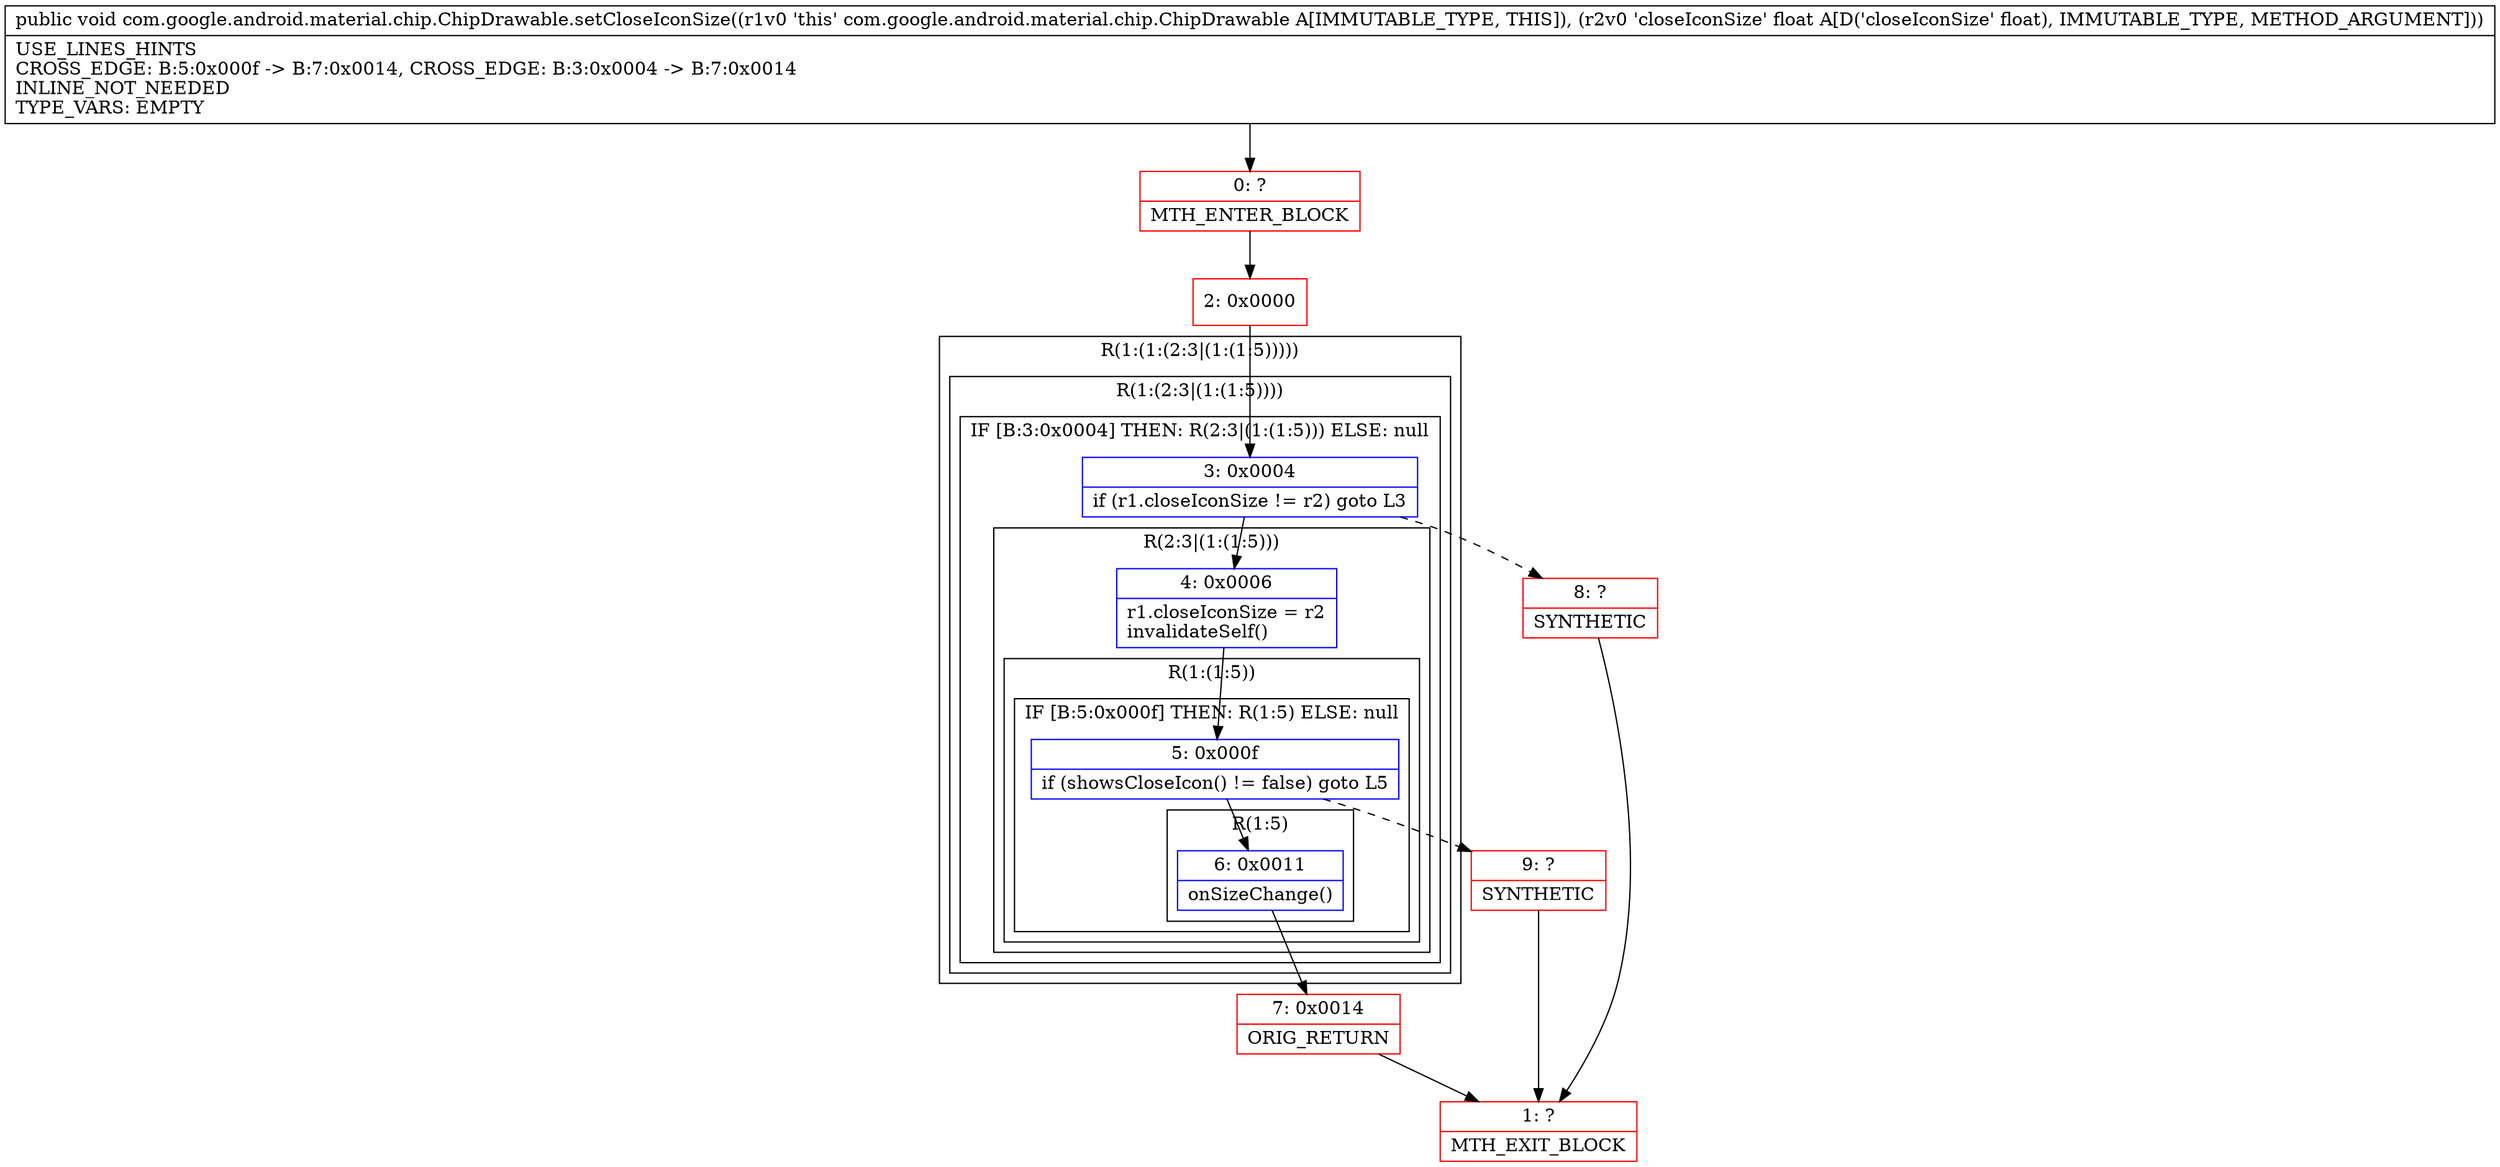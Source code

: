 digraph "CFG forcom.google.android.material.chip.ChipDrawable.setCloseIconSize(F)V" {
subgraph cluster_Region_676887260 {
label = "R(1:(1:(2:3|(1:(1:5)))))";
node [shape=record,color=blue];
subgraph cluster_Region_875658992 {
label = "R(1:(2:3|(1:(1:5))))";
node [shape=record,color=blue];
subgraph cluster_IfRegion_1112125681 {
label = "IF [B:3:0x0004] THEN: R(2:3|(1:(1:5))) ELSE: null";
node [shape=record,color=blue];
Node_3 [shape=record,label="{3\:\ 0x0004|if (r1.closeIconSize != r2) goto L3\l}"];
subgraph cluster_Region_1672779647 {
label = "R(2:3|(1:(1:5)))";
node [shape=record,color=blue];
Node_4 [shape=record,label="{4\:\ 0x0006|r1.closeIconSize = r2\linvalidateSelf()\l}"];
subgraph cluster_Region_147955535 {
label = "R(1:(1:5))";
node [shape=record,color=blue];
subgraph cluster_IfRegion_925410907 {
label = "IF [B:5:0x000f] THEN: R(1:5) ELSE: null";
node [shape=record,color=blue];
Node_5 [shape=record,label="{5\:\ 0x000f|if (showsCloseIcon() != false) goto L5\l}"];
subgraph cluster_Region_954816119 {
label = "R(1:5)";
node [shape=record,color=blue];
Node_6 [shape=record,label="{6\:\ 0x0011|onSizeChange()\l}"];
}
}
}
}
}
}
}
Node_0 [shape=record,color=red,label="{0\:\ ?|MTH_ENTER_BLOCK\l}"];
Node_2 [shape=record,color=red,label="{2\:\ 0x0000}"];
Node_7 [shape=record,color=red,label="{7\:\ 0x0014|ORIG_RETURN\l}"];
Node_1 [shape=record,color=red,label="{1\:\ ?|MTH_EXIT_BLOCK\l}"];
Node_9 [shape=record,color=red,label="{9\:\ ?|SYNTHETIC\l}"];
Node_8 [shape=record,color=red,label="{8\:\ ?|SYNTHETIC\l}"];
MethodNode[shape=record,label="{public void com.google.android.material.chip.ChipDrawable.setCloseIconSize((r1v0 'this' com.google.android.material.chip.ChipDrawable A[IMMUTABLE_TYPE, THIS]), (r2v0 'closeIconSize' float A[D('closeIconSize' float), IMMUTABLE_TYPE, METHOD_ARGUMENT]))  | USE_LINES_HINTS\lCROSS_EDGE: B:5:0x000f \-\> B:7:0x0014, CROSS_EDGE: B:3:0x0004 \-\> B:7:0x0014\lINLINE_NOT_NEEDED\lTYPE_VARS: EMPTY\l}"];
MethodNode -> Node_0;Node_3 -> Node_4;
Node_3 -> Node_8[style=dashed];
Node_4 -> Node_5;
Node_5 -> Node_6;
Node_5 -> Node_9[style=dashed];
Node_6 -> Node_7;
Node_0 -> Node_2;
Node_2 -> Node_3;
Node_7 -> Node_1;
Node_9 -> Node_1;
Node_8 -> Node_1;
}


